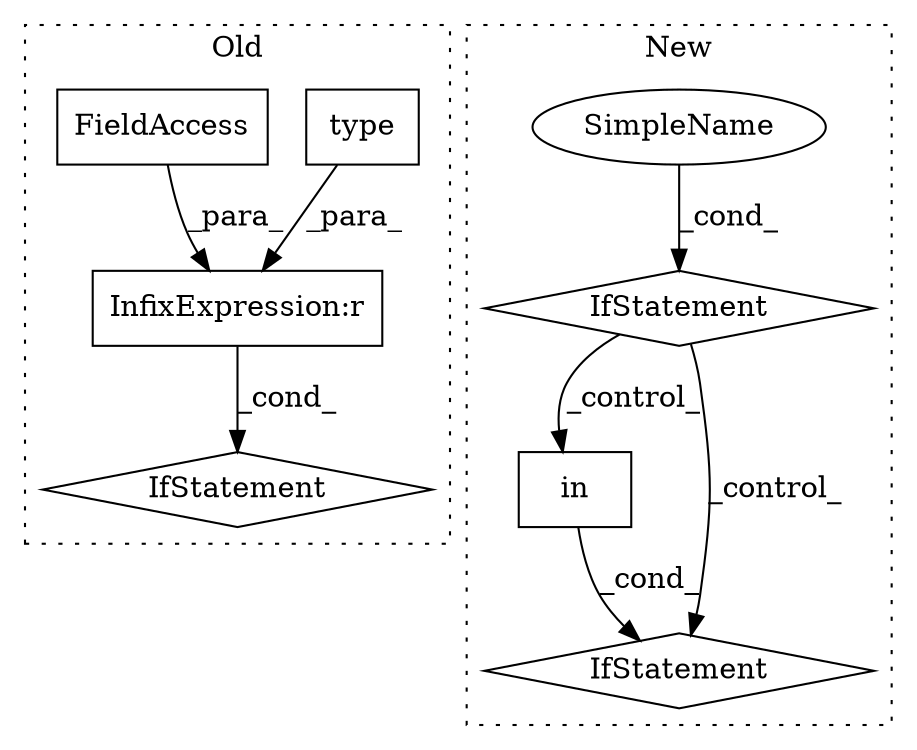 digraph G {
subgraph cluster0 {
1 [label="type" a="32" s="4159,4167" l="5,1" shape="box"];
4 [label="InfixExpression:r" a="27" s="4168" l="4" shape="box"];
5 [label="FieldAccess" a="22" s="4172" l="4" shape="box"];
6 [label="IfStatement" a="25" s="4155,4176" l="4,2" shape="diamond"];
label = "Old";
style="dotted";
}
subgraph cluster1 {
2 [label="in" a="105" s="4435" l="36" shape="box"];
3 [label="IfStatement" a="25" s="4427,4471" l="8,2" shape="diamond"];
7 [label="SimpleName" a="42" s="" l="" shape="ellipse"];
8 [label="IfStatement" a="25" s="4164,4181" l="4,2" shape="diamond"];
label = "New";
style="dotted";
}
1 -> 4 [label="_para_"];
2 -> 3 [label="_cond_"];
4 -> 6 [label="_cond_"];
5 -> 4 [label="_para_"];
7 -> 8 [label="_cond_"];
8 -> 3 [label="_control_"];
8 -> 2 [label="_control_"];
}